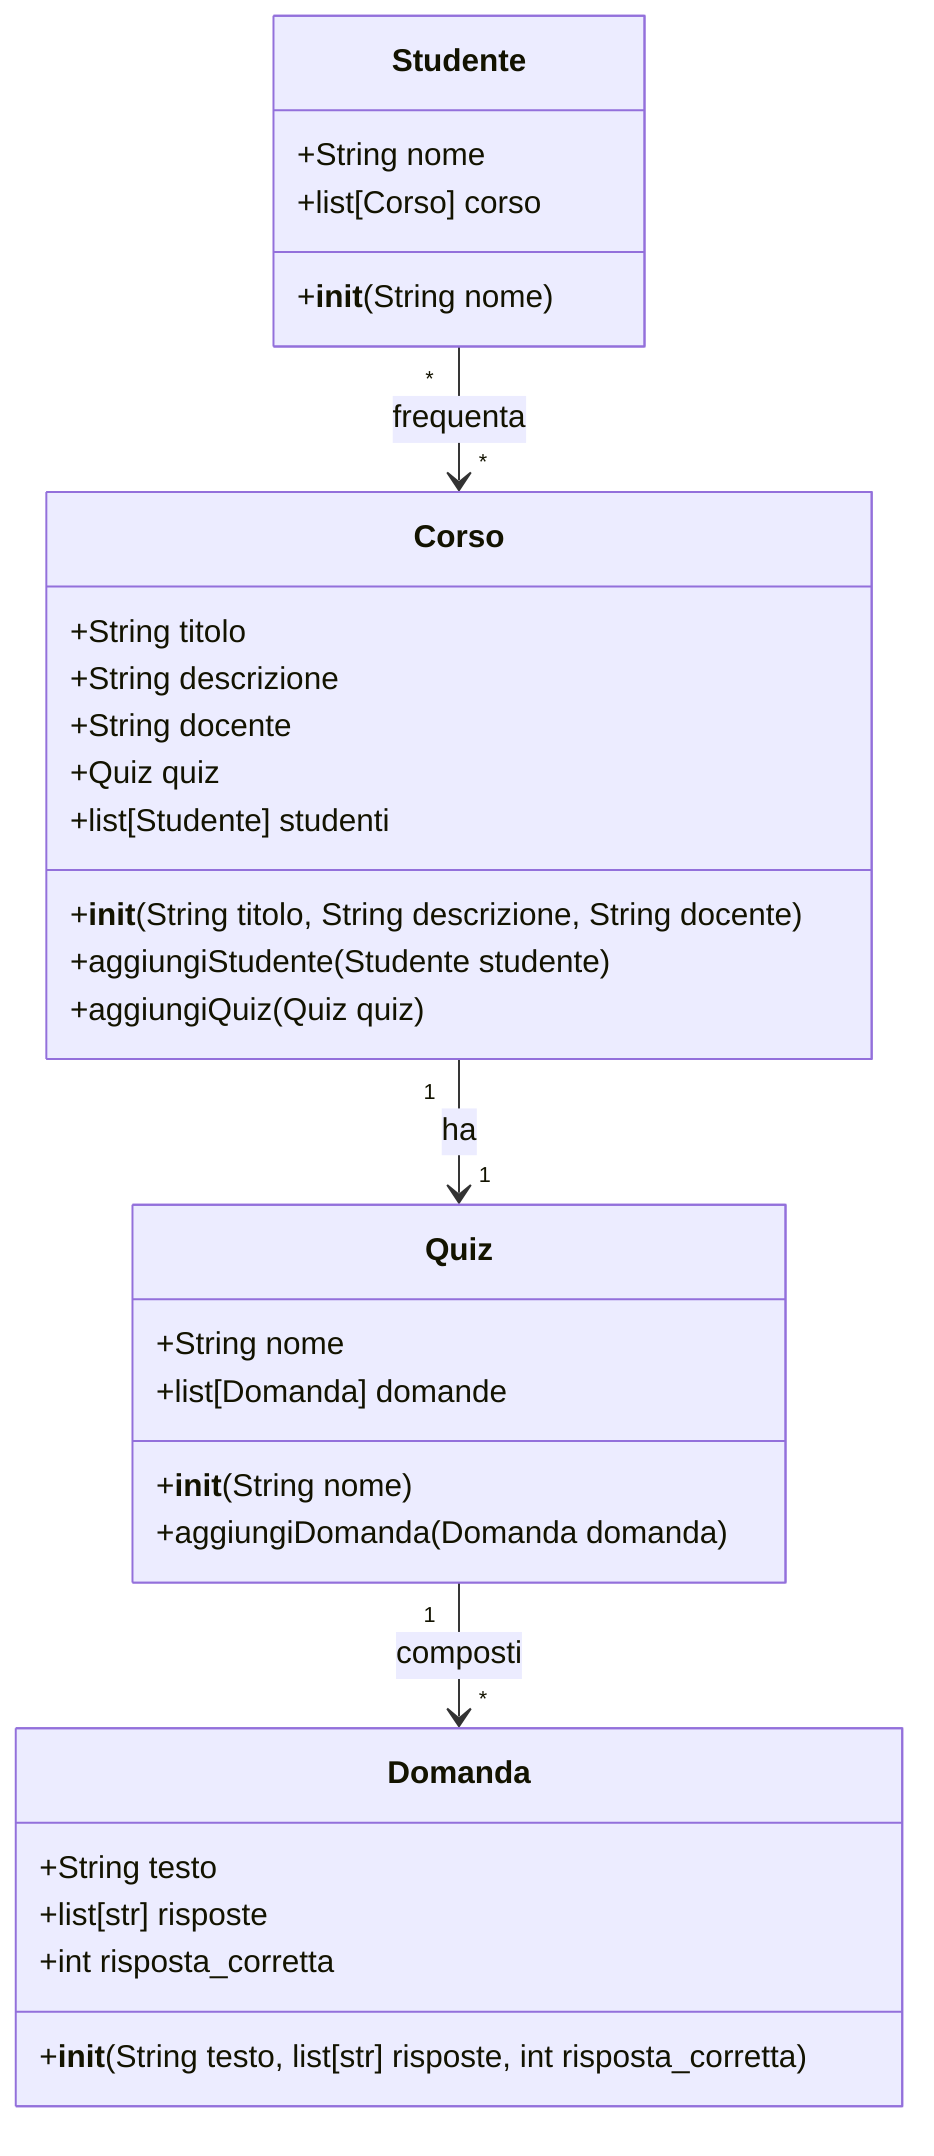 classDiagram

    Corso "1" --> "1" Quiz : ha
    Studente "*" --> "*" Corso : frequenta
    Quiz "1" --> "*" Domanda : composti

    class Domanda {
        +String testo
        +list[str] risposte
        +int risposta_corretta
        +__init__(String testo, list[str] risposte, int risposta_corretta)
    }

    class Studente {
        +String nome
        +list[Corso] corso
        +__init__(String nome)
        %% +aggiungiCorso(Corso corso)
    }

    class Corso {
        +String titolo
        +String descrizione
        +String docente
        +Quiz quiz
        +list[Studente] studenti
        +__init__(String titolo, String descrizione, String docente)
        %% aggiungiStudente agisce anche sull'oggetto 
        %% studente inserendo il corso nella lista
        +aggiungiStudente(Studente studente) 
        +aggiungiQuiz(Quiz quiz)
    }

    class Quiz {
        +String nome
        +list[Domanda] domande
        %% %% SOLUZIONE 1
        %% +__init__(String nome, list[Domanda] domande)
        %% SOLUZIONE 2
        +__init__(String nome)
        +aggiungiDomanda(Domanda domanda)
        %% %% SOLUZIONE 3
        %% +__init__(String nome)
        %% +aggiungiDomanda(String testo, list[str] risposte, int risposta_corretta)
    }